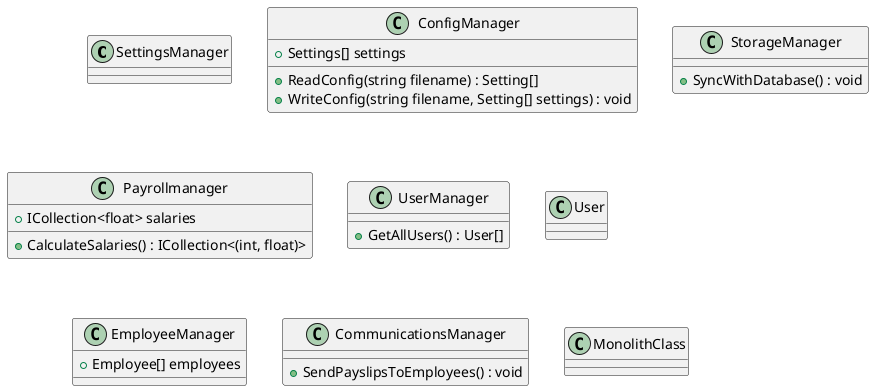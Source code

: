 @startuml


class SettingsManager
class ConfigManager
class StorageManager
class Payrollmanager
class UserManager
class User
class EmployeeManager
class CommunicationsManager

class MonolithClass

ConfigManager : + Settings[] settings
EmployeeManager : + Employee[] employees
Payrollmanager : + ICollection<float> salaries
ConfigManager : + ReadConfig(string filename) : Setting[]
ConfigManager : + WriteConfig(string filename, Setting[] settings) : void
StorageManager : + SyncWithDatabase() : void
UserManager : + GetAllUsers() : User[]
Payrollmanager : + CalculateSalaries() : ICollection<(int, float)>
CommunicationsManager : + SendPayslipsToEmployees() : void
@enduml